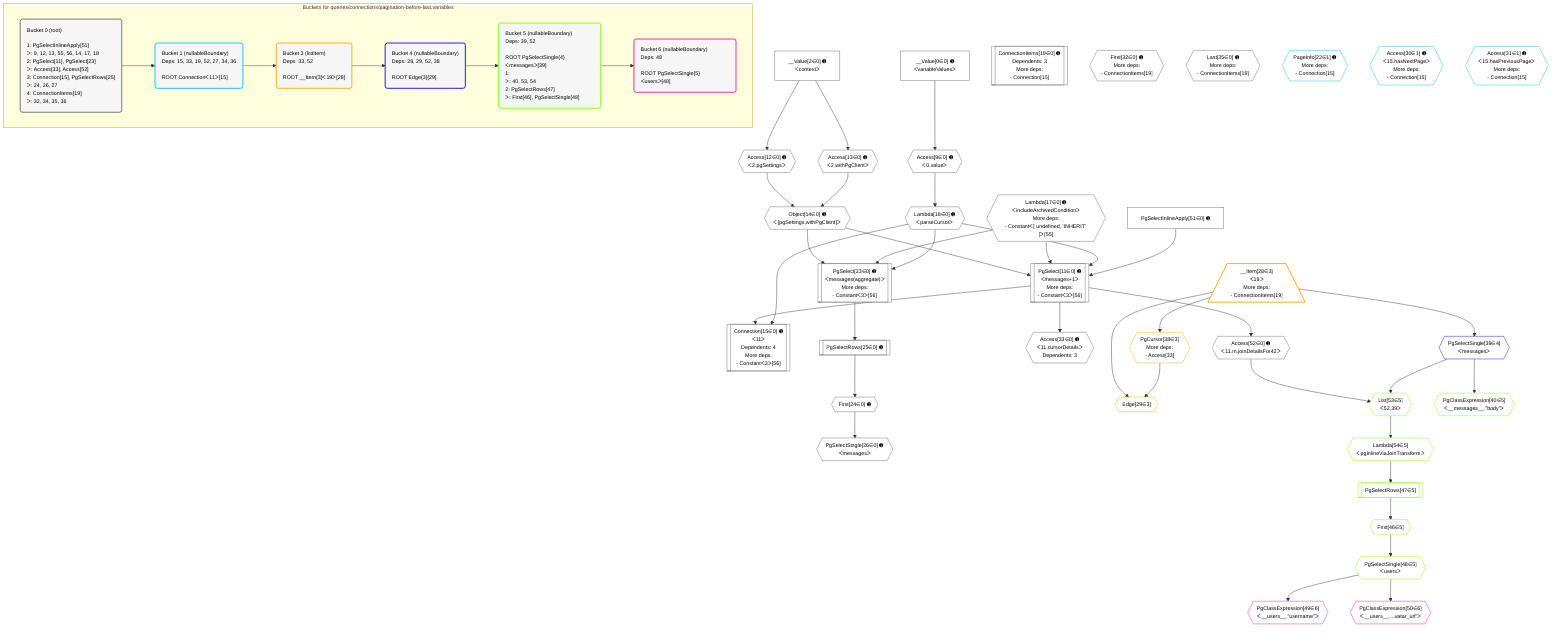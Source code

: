 %%{init: {'themeVariables': { 'fontSize': '12px'}}}%%
graph TD
    classDef path fill:#eee,stroke:#000,color:#000
    classDef plan fill:#fff,stroke-width:1px,color:#000
    classDef itemplan fill:#fff,stroke-width:2px,color:#000
    classDef unbatchedplan fill:#dff,stroke-width:1px,color:#000
    classDef sideeffectplan fill:#fcc,stroke-width:2px,color:#000
    classDef bucket fill:#f6f6f6,color:#000,stroke-width:2px,text-align:left

    subgraph "Buckets for queries/connections/pagination-before-last.variables"
    Bucket0("Bucket 0 (root)<br /><br />1: PgSelectInlineApply[51]<br />ᐳ: 9, 12, 13, 55, 56, 14, 17, 18<br />2: PgSelect[11], PgSelect[23]<br />ᐳ: Access[33], Access[52]<br />3: Connection[15], PgSelectRows[25]<br />ᐳ: 24, 26, 27<br />4: ConnectionItems[19]<br />ᐳ: 32, 34, 35, 36"):::bucket
    Bucket1("Bucket 1 (nullableBoundary)<br />Deps: 15, 33, 19, 52, 27, 34, 36<br /><br />ROOT Connectionᐸ11ᐳ[15]"):::bucket
    Bucket3("Bucket 3 (listItem)<br />Deps: 33, 52<br /><br />ROOT __Item{3}ᐸ19ᐳ[28]"):::bucket
    Bucket4("Bucket 4 (nullableBoundary)<br />Deps: 28, 29, 52, 38<br /><br />ROOT Edge{3}[29]"):::bucket
    Bucket5("Bucket 5 (nullableBoundary)<br />Deps: 39, 52<br /><br />ROOT PgSelectSingle{4}ᐸmessagesᐳ[39]<br />1: <br />ᐳ: 40, 53, 54<br />2: PgSelectRows[47]<br />ᐳ: First[46], PgSelectSingle[48]"):::bucket
    Bucket6("Bucket 6 (nullableBoundary)<br />Deps: 48<br /><br />ROOT PgSelectSingle{5}ᐸusersᐳ[48]"):::bucket
    end
    Bucket0 --> Bucket1
    Bucket1 --> Bucket3
    Bucket3 --> Bucket4
    Bucket4 --> Bucket5
    Bucket5 --> Bucket6

    %% plan dependencies
    PgSelect11[["PgSelect[11∈0] ➊<br />ᐸmessages+1ᐳ<br />More deps:<br />- Constantᐸ3ᐳ[56]"]]:::plan
    Object14{{"Object[14∈0] ➊<br />ᐸ{pgSettings,withPgClient}ᐳ"}}:::plan
    Lambda17{{"Lambda[17∈0] ➊<br />ᐸincludeArchivedConditionᐳ<br />More deps:<br />- Constantᐸ[ undefined, 'INHERIT' ]ᐳ[55]"}}:::plan
    Lambda18{{"Lambda[18∈0] ➊<br />ᐸparseCursorᐳ"}}:::plan
    PgSelectInlineApply51["PgSelectInlineApply[51∈0] ➊"]:::plan
    Object14 & Lambda17 & Lambda18 & PgSelectInlineApply51 --> PgSelect11
    PgSelect23[["PgSelect[23∈0] ➊<br />ᐸmessages(aggregate)ᐳ<br />More deps:<br />- Constantᐸ3ᐳ[56]"]]:::plan
    Object14 & Lambda17 & Lambda18 --> PgSelect23
    Connection15[["Connection[15∈0] ➊<br />ᐸ11ᐳ<br />Dependents: 4<br />More deps:<br />- Constantᐸ3ᐳ[56]"]]:::plan
    PgSelect11 & Lambda18 --> Connection15
    Access12{{"Access[12∈0] ➊<br />ᐸ2.pgSettingsᐳ"}}:::plan
    Access13{{"Access[13∈0] ➊<br />ᐸ2.withPgClientᐳ"}}:::plan
    Access12 & Access13 --> Object14
    Access9{{"Access[9∈0] ➊<br />ᐸ0.valueᐳ"}}:::plan
    __Value0["__Value[0∈0] ➊<br />ᐸvariableValuesᐳ"]:::plan
    __Value0 --> Access9
    __Value2["__Value[2∈0] ➊<br />ᐸcontextᐳ"]:::plan
    __Value2 --> Access12
    __Value2 --> Access13
    Access9 --> Lambda18
    ConnectionItems19[["ConnectionItems[19∈0] ➊<br />Dependents: 3<br />More deps:<br />- Connection[15]"]]:::plan
    First24{{"First[24∈0] ➊"}}:::plan
    PgSelectRows25[["PgSelectRows[25∈0] ➊"]]:::plan
    PgSelectRows25 --> First24
    PgSelect23 --> PgSelectRows25
    PgSelectSingle26{{"PgSelectSingle[26∈0] ➊<br />ᐸmessagesᐳ"}}:::plan
    First24 --> PgSelectSingle26
    First32{{"First[32∈0] ➊<br />More deps:<br />- ConnectionItems[19]"}}:::plan
    Access33{{"Access[33∈0] ➊<br />ᐸ11.cursorDetailsᐳ<br />Dependents: 3"}}:::plan
    PgSelect11 --> Access33
    Last35{{"Last[35∈0] ➊<br />More deps:<br />- ConnectionItems[19]"}}:::plan
    Access52{{"Access[52∈0] ➊<br />ᐸ11.m.joinDetailsFor42ᐳ"}}:::plan
    PgSelect11 --> Access52
    PageInfo22{{"PageInfo[22∈1] ➊<br />More deps:<br />- Connection[15]"}}:::plan
    Access30{{"Access[30∈1] ➊<br />ᐸ15.hasNextPageᐳ<br />More deps:<br />- Connection[15]"}}:::plan
    Access31{{"Access[31∈1] ➊<br />ᐸ15.hasPreviousPageᐳ<br />More deps:<br />- Connection[15]"}}:::plan
    Edge29{{"Edge[29∈3]"}}:::plan
    __Item28[/"__Item[28∈3]<br />ᐸ19ᐳ<br />More deps:<br />- ConnectionItems[19]"\]:::itemplan
    PgCursor38{{"PgCursor[38∈3]<br />More deps:<br />- Access[33]"}}:::plan
    __Item28 & PgCursor38 --> Edge29
    __Item28 --> PgCursor38
    PgSelectSingle39{{"PgSelectSingle[39∈4]<br />ᐸmessagesᐳ"}}:::plan
    __Item28 --> PgSelectSingle39
    List53{{"List[53∈5]<br />ᐸ52,39ᐳ"}}:::plan
    Access52 & PgSelectSingle39 --> List53
    PgClassExpression40{{"PgClassExpression[40∈5]<br />ᐸ__messages__.”body”ᐳ"}}:::plan
    PgSelectSingle39 --> PgClassExpression40
    First46{{"First[46∈5]"}}:::plan
    PgSelectRows47[["PgSelectRows[47∈5]"]]:::plan
    PgSelectRows47 --> First46
    Lambda54{{"Lambda[54∈5]<br />ᐸpgInlineViaJoinTransformᐳ"}}:::plan
    Lambda54 --> PgSelectRows47
    PgSelectSingle48{{"PgSelectSingle[48∈5]<br />ᐸusersᐳ"}}:::plan
    First46 --> PgSelectSingle48
    List53 --> Lambda54
    PgClassExpression49{{"PgClassExpression[49∈6]<br />ᐸ__users__.”username”ᐳ"}}:::plan
    PgSelectSingle48 --> PgClassExpression49
    PgClassExpression50{{"PgClassExpression[50∈6]<br />ᐸ__users__....vatar_url”ᐳ"}}:::plan
    PgSelectSingle48 --> PgClassExpression50

    %% define steps
    classDef bucket0 stroke:#696969
    class Bucket0,__Value0,__Value2,Access9,PgSelect11,Access12,Access13,Object14,Connection15,Lambda17,Lambda18,ConnectionItems19,PgSelect23,First24,PgSelectRows25,PgSelectSingle26,First32,Access33,Last35,PgSelectInlineApply51,Access52 bucket0
    classDef bucket1 stroke:#00bfff
    class Bucket1,PageInfo22,Access30,Access31 bucket1
    classDef bucket3 stroke:#ffa500
    class Bucket3,__Item28,Edge29,PgCursor38 bucket3
    classDef bucket4 stroke:#0000ff
    class Bucket4,PgSelectSingle39 bucket4
    classDef bucket5 stroke:#7fff00
    class Bucket5,PgClassExpression40,First46,PgSelectRows47,PgSelectSingle48,List53,Lambda54 bucket5
    classDef bucket6 stroke:#ff1493
    class Bucket6,PgClassExpression49,PgClassExpression50 bucket6
